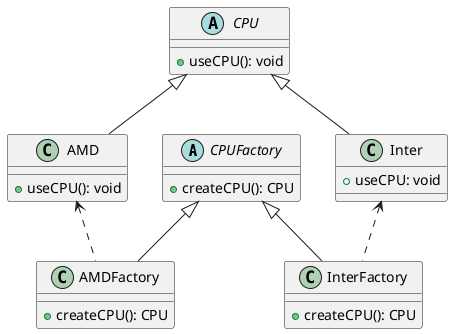 @startuml
abstract class CPUFactory {
    + createCPU(): CPU
}
abstract class CPU {
    + useCPU(): void
}

class AMDFactory extends CPUFactory {
    + createCPU(): CPU
}
class InterFactory extends CPUFactory {
    + createCPU(): CPU
}

class AMD extends CPU {
    + useCPU(): void
}
class Inter extends CPU {
    + useCPU: void
}

AMD <.. AMDFactory
Inter <.. InterFactory
@enduml